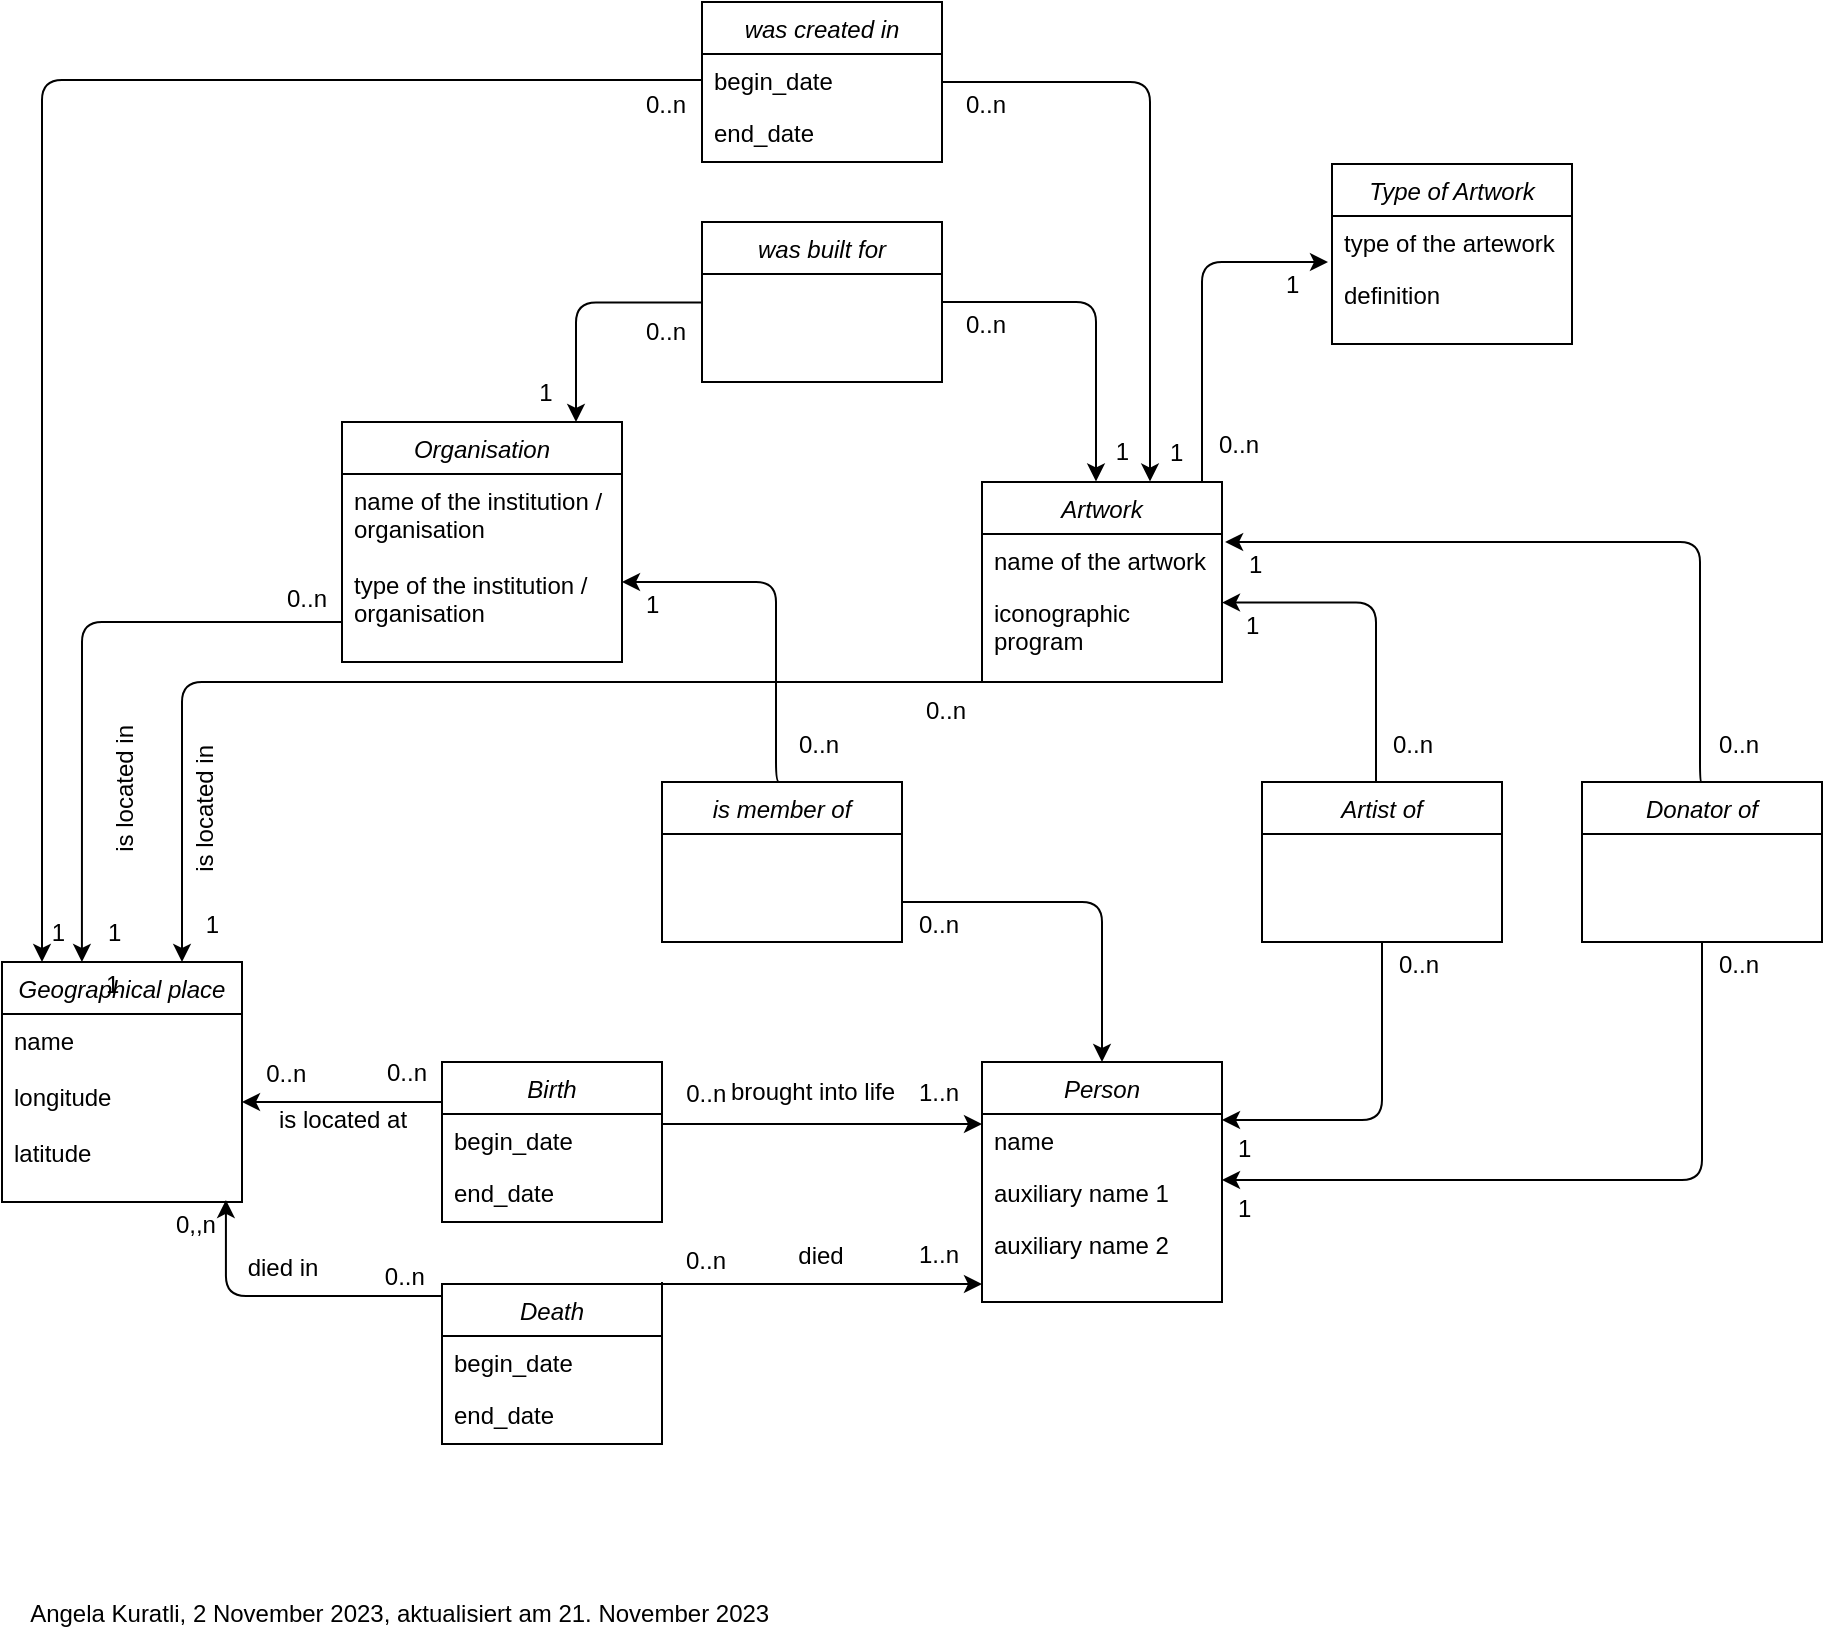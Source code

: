 <mxfile>
    <diagram id="C5RBs43oDa-KdzZeNtuy" name="Page-1">
        <mxGraphModel dx="959" dy="784" grid="1" gridSize="10" guides="1" tooltips="1" connect="1" arrows="1" fold="1" page="1" pageScale="1" pageWidth="1654" pageHeight="1169" math="0" shadow="0">
            <root>
                <mxCell id="WIyWlLk6GJQsqaUBKTNV-0"/>
                <mxCell id="WIyWlLk6GJQsqaUBKTNV-1" parent="WIyWlLk6GJQsqaUBKTNV-0"/>
                <mxCell id="Bw8D9-mf-STMI-rw64IU-5" value="" style="endArrow=classic;shadow=0;strokeWidth=1;rounded=0;endFill=1;edgeStyle=elbowEdgeStyle;elbow=vertical;" parent="WIyWlLk6GJQsqaUBKTNV-1" edge="1">
                    <mxGeometry x="0.5" y="41" relative="1" as="geometry">
                        <mxPoint x="570" y="690" as="sourcePoint"/>
                        <mxPoint x="730" y="691" as="targetPoint"/>
                        <mxPoint x="-40" y="32" as="offset"/>
                        <Array as="points">
                            <mxPoint x="630" y="691"/>
                        </Array>
                    </mxGeometry>
                </mxCell>
                <mxCell id="Bw8D9-mf-STMI-rw64IU-6" value="0..n" style="resizable=0;align=left;verticalAlign=bottom;labelBackgroundColor=none;fontSize=12;" parent="Bw8D9-mf-STMI-rw64IU-5" connectable="0" vertex="1">
                    <mxGeometry x="-1" relative="1" as="geometry">
                        <mxPoint x="10" y="-2" as="offset"/>
                    </mxGeometry>
                </mxCell>
                <mxCell id="Bw8D9-mf-STMI-rw64IU-7" value="1..n" style="resizable=0;align=right;verticalAlign=bottom;labelBackgroundColor=none;fontSize=12;" parent="Bw8D9-mf-STMI-rw64IU-5" connectable="0" vertex="1">
                    <mxGeometry x="1" relative="1" as="geometry">
                        <mxPoint x="-10" y="-6" as="offset"/>
                    </mxGeometry>
                </mxCell>
                <mxCell id="Bw8D9-mf-STMI-rw64IU-8" value="died" style="text;html=1;resizable=0;points=[];;align=center;verticalAlign=middle;labelBackgroundColor=none;rounded=0;shadow=0;strokeWidth=1;fontSize=12;" parent="Bw8D9-mf-STMI-rw64IU-5" vertex="1" connectable="0">
                    <mxGeometry x="0.5" y="49" relative="1" as="geometry">
                        <mxPoint x="-41" y="35" as="offset"/>
                    </mxGeometry>
                </mxCell>
                <mxCell id="zkfFHV4jXpPFQw0GAbJ--0" value="Person" style="swimlane;fontStyle=2;align=center;verticalAlign=top;childLayout=stackLayout;horizontal=1;startSize=26;horizontalStack=0;resizeParent=1;resizeLast=0;collapsible=1;marginBottom=0;rounded=0;shadow=0;strokeWidth=1;" parent="WIyWlLk6GJQsqaUBKTNV-1" vertex="1">
                    <mxGeometry x="730" y="580" width="120" height="120" as="geometry">
                        <mxRectangle x="230" y="140" width="160" height="26" as="alternateBounds"/>
                    </mxGeometry>
                </mxCell>
                <mxCell id="zkfFHV4jXpPFQw0GAbJ--1" value="name" style="text;align=left;verticalAlign=top;spacingLeft=4;spacingRight=4;overflow=hidden;rotatable=0;points=[[0,0.5],[1,0.5]];portConstraint=eastwest;" parent="zkfFHV4jXpPFQw0GAbJ--0" vertex="1">
                    <mxGeometry y="26" width="120" height="26" as="geometry"/>
                </mxCell>
                <mxCell id="zkfFHV4jXpPFQw0GAbJ--2" value="auxiliary name 1" style="text;align=left;verticalAlign=top;spacingLeft=4;spacingRight=4;overflow=hidden;rotatable=0;points=[[0,0.5],[1,0.5]];portConstraint=eastwest;rounded=0;shadow=0;html=0;" parent="zkfFHV4jXpPFQw0GAbJ--0" vertex="1">
                    <mxGeometry y="52" width="120" height="26" as="geometry"/>
                </mxCell>
                <mxCell id="zkfFHV4jXpPFQw0GAbJ--3" value="auxiliary name 2" style="text;align=left;verticalAlign=top;spacingLeft=4;spacingRight=4;overflow=hidden;rotatable=0;points=[[0,0.5],[1,0.5]];portConstraint=eastwest;rounded=0;shadow=0;html=0;" parent="zkfFHV4jXpPFQw0GAbJ--0" vertex="1">
                    <mxGeometry y="78" width="120" height="26" as="geometry"/>
                </mxCell>
                <mxCell id="Bw8D9-mf-STMI-rw64IU-0" value="Birth" style="swimlane;fontStyle=2;align=center;verticalAlign=top;childLayout=stackLayout;horizontal=1;startSize=26;horizontalStack=0;resizeParent=1;resizeLast=0;collapsible=1;marginBottom=0;rounded=0;shadow=0;strokeWidth=1;" parent="WIyWlLk6GJQsqaUBKTNV-1" vertex="1">
                    <mxGeometry x="460" y="580" width="110" height="80" as="geometry">
                        <mxRectangle x="230" y="140" width="160" height="26" as="alternateBounds"/>
                    </mxGeometry>
                </mxCell>
                <mxCell id="Bw8D9-mf-STMI-rw64IU-1" value="begin_date" style="text;align=left;verticalAlign=top;spacingLeft=4;spacingRight=4;overflow=hidden;rotatable=0;points=[[0,0.5],[1,0.5]];portConstraint=eastwest;" parent="Bw8D9-mf-STMI-rw64IU-0" vertex="1">
                    <mxGeometry y="26" width="110" height="26" as="geometry"/>
                </mxCell>
                <mxCell id="Bw8D9-mf-STMI-rw64IU-2" value="end_date" style="text;align=left;verticalAlign=top;spacingLeft=4;spacingRight=4;overflow=hidden;rotatable=0;points=[[0,0.5],[1,0.5]];portConstraint=eastwest;rounded=0;shadow=0;html=0;" parent="Bw8D9-mf-STMI-rw64IU-0" vertex="1">
                    <mxGeometry y="52" width="110" height="26" as="geometry"/>
                </mxCell>
                <mxCell id="Bw8D9-mf-STMI-rw64IU-53" style="edgeStyle=elbowEdgeStyle;rounded=0;orthogonalLoop=1;jettySize=auto;elbow=vertical;html=1;exitX=0;exitY=0.5;exitDx=0;exitDy=0;" parent="Bw8D9-mf-STMI-rw64IU-0" source="Bw8D9-mf-STMI-rw64IU-2" target="Bw8D9-mf-STMI-rw64IU-2" edge="1">
                    <mxGeometry relative="1" as="geometry"/>
                </mxCell>
                <mxCell id="Bw8D9-mf-STMI-rw64IU-9" value="Artwork" style="swimlane;fontStyle=2;align=center;verticalAlign=top;childLayout=stackLayout;horizontal=1;startSize=26;horizontalStack=0;resizeParent=1;resizeLast=0;collapsible=1;marginBottom=0;rounded=0;shadow=0;strokeWidth=1;" parent="WIyWlLk6GJQsqaUBKTNV-1" vertex="1">
                    <mxGeometry x="730" y="290" width="120" height="100" as="geometry">
                        <mxRectangle x="230" y="140" width="160" height="26" as="alternateBounds"/>
                    </mxGeometry>
                </mxCell>
                <mxCell id="Bw8D9-mf-STMI-rw64IU-10" value="name of the artwork" style="text;align=left;verticalAlign=top;spacingLeft=4;spacingRight=4;overflow=hidden;rotatable=0;points=[[0,0.5],[1,0.5]];portConstraint=eastwest;" parent="Bw8D9-mf-STMI-rw64IU-9" vertex="1">
                    <mxGeometry y="26" width="120" height="26" as="geometry"/>
                </mxCell>
                <mxCell id="Bw8D9-mf-STMI-rw64IU-11" value="iconographic&#10;program" style="text;align=left;verticalAlign=top;spacingLeft=4;spacingRight=4;overflow=hidden;rotatable=0;points=[[0,0.5],[1,0.5]];portConstraint=eastwest;rounded=0;shadow=0;html=0;" parent="Bw8D9-mf-STMI-rw64IU-9" vertex="1">
                    <mxGeometry y="52" width="120" height="38" as="geometry"/>
                </mxCell>
                <mxCell id="Bw8D9-mf-STMI-rw64IU-12" value="Geographical place" style="swimlane;fontStyle=2;align=center;verticalAlign=top;childLayout=stackLayout;horizontal=1;startSize=26;horizontalStack=0;resizeParent=1;resizeLast=0;collapsible=1;marginBottom=0;rounded=0;shadow=0;strokeWidth=1;" parent="WIyWlLk6GJQsqaUBKTNV-1" vertex="1">
                    <mxGeometry x="240" y="530" width="120" height="120" as="geometry">
                        <mxRectangle x="230" y="140" width="160" height="26" as="alternateBounds"/>
                    </mxGeometry>
                </mxCell>
                <mxCell id="Bw8D9-mf-STMI-rw64IU-13" value="name&#10;&#10;longitude&#10;&#10;latitude" style="text;align=left;verticalAlign=top;spacingLeft=4;spacingRight=4;overflow=hidden;rotatable=0;points=[[0,0.5],[1,0.5]];portConstraint=eastwest;" parent="Bw8D9-mf-STMI-rw64IU-12" vertex="1">
                    <mxGeometry y="26" width="120" height="94" as="geometry"/>
                </mxCell>
                <mxCell id="Bw8D9-mf-STMI-rw64IU-127" value="&lt;p class=&quot;p1&quot; style=&quot;margin: 0px; font-stretch: normal; line-height: normal;&quot;&gt;&lt;span style=&quot;&quot;&gt;Angela Kuratli, 2 November 2023, aktualisiert am 21. November 2023&amp;nbsp;&lt;/span&gt;&lt;/p&gt;" style="text;html=1;align=center;verticalAlign=middle;resizable=0;points=[];autosize=1;fontStyle=0" parent="WIyWlLk6GJQsqaUBKTNV-1" vertex="1">
                    <mxGeometry x="240" y="840" width="400" height="30" as="geometry"/>
                </mxCell>
                <mxCell id="0" value="Death" style="swimlane;fontStyle=2;align=center;verticalAlign=top;childLayout=stackLayout;horizontal=1;startSize=26;horizontalStack=0;resizeParent=1;resizeLast=0;collapsible=1;marginBottom=0;rounded=0;shadow=0;strokeWidth=1;" parent="WIyWlLk6GJQsqaUBKTNV-1" vertex="1">
                    <mxGeometry x="460" y="691" width="110" height="80" as="geometry">
                        <mxRectangle x="230" y="140" width="160" height="26" as="alternateBounds"/>
                    </mxGeometry>
                </mxCell>
                <mxCell id="1" value="begin_date" style="text;align=left;verticalAlign=top;spacingLeft=4;spacingRight=4;overflow=hidden;rotatable=0;points=[[0,0.5],[1,0.5]];portConstraint=eastwest;" parent="0" vertex="1">
                    <mxGeometry y="26" width="110" height="26" as="geometry"/>
                </mxCell>
                <mxCell id="2" value="end_date" style="text;align=left;verticalAlign=top;spacingLeft=4;spacingRight=4;overflow=hidden;rotatable=0;points=[[0,0.5],[1,0.5]];portConstraint=eastwest;rounded=0;shadow=0;html=0;" parent="0" vertex="1">
                    <mxGeometry y="52" width="110" height="26" as="geometry"/>
                </mxCell>
                <mxCell id="3" style="edgeStyle=elbowEdgeStyle;rounded=0;orthogonalLoop=1;jettySize=auto;elbow=vertical;html=1;exitX=0;exitY=0.5;exitDx=0;exitDy=0;" parent="0" source="2" target="2" edge="1">
                    <mxGeometry relative="1" as="geometry"/>
                </mxCell>
                <mxCell id="14" value="Organisation" style="swimlane;fontStyle=2;align=center;verticalAlign=top;childLayout=stackLayout;horizontal=1;startSize=26;horizontalStack=0;resizeParent=1;resizeLast=0;collapsible=1;marginBottom=0;rounded=0;shadow=0;strokeWidth=1;" parent="WIyWlLk6GJQsqaUBKTNV-1" vertex="1">
                    <mxGeometry x="410" y="260" width="140" height="120" as="geometry">
                        <mxRectangle x="230" y="140" width="160" height="26" as="alternateBounds"/>
                    </mxGeometry>
                </mxCell>
                <mxCell id="45" value="name of the institution /&#10;organisation&#10;&#10;type of the institution / &#10;organisation" style="text;align=left;verticalAlign=top;spacingLeft=4;spacingRight=4;overflow=hidden;rotatable=0;points=[[0,0.5],[1,0.5]];portConstraint=eastwest;rounded=0;shadow=0;html=0;" parent="14" vertex="1">
                    <mxGeometry y="26" width="140" height="94" as="geometry"/>
                </mxCell>
                <mxCell id="48" value="" style="endArrow=none;shadow=0;strokeWidth=1;rounded=1;endFill=0;edgeStyle=elbowEdgeStyle;elbow=vertical;startArrow=classic;startFill=1;exitX=0.933;exitY=1.021;exitDx=0;exitDy=0;exitPerimeter=0;" parent="WIyWlLk6GJQsqaUBKTNV-1" edge="1" target="0">
                    <mxGeometry x="0.5" y="41" relative="1" as="geometry">
                        <mxPoint x="351.96" y="648.974" as="sourcePoint"/>
                        <mxPoint x="460" y="718" as="targetPoint"/>
                        <mxPoint x="-40" y="32" as="offset"/>
                        <Array as="points">
                            <mxPoint x="330" y="697"/>
                            <mxPoint x="310" y="727"/>
                        </Array>
                    </mxGeometry>
                </mxCell>
                <mxCell id="49" value="0,,n" style="resizable=0;align=left;verticalAlign=bottom;labelBackgroundColor=none;fontSize=12;" parent="48" connectable="0" vertex="1">
                    <mxGeometry x="-1" relative="1" as="geometry">
                        <mxPoint x="-27" y="21" as="offset"/>
                    </mxGeometry>
                </mxCell>
                <mxCell id="50" value="0..n" style="resizable=0;align=right;verticalAlign=bottom;labelBackgroundColor=none;fontSize=12;" parent="48" connectable="0" vertex="1">
                    <mxGeometry x="1" relative="1" as="geometry">
                        <mxPoint x="-7" y="-1" as="offset"/>
                    </mxGeometry>
                </mxCell>
                <mxCell id="51" value="died in" style="text;html=1;resizable=0;points=[];;align=center;verticalAlign=middle;labelBackgroundColor=none;rounded=0;shadow=0;strokeWidth=1;fontSize=12;" parent="48" vertex="1" connectable="0">
                    <mxGeometry x="0.5" y="49" relative="1" as="geometry">
                        <mxPoint x="-41" y="35" as="offset"/>
                    </mxGeometry>
                </mxCell>
                <mxCell id="52" value="Artist of" style="swimlane;fontStyle=2;align=center;verticalAlign=top;childLayout=stackLayout;horizontal=1;startSize=26;horizontalStack=0;resizeParent=1;resizeLast=0;collapsible=1;marginBottom=0;rounded=0;shadow=0;strokeWidth=1;" parent="WIyWlLk6GJQsqaUBKTNV-1" vertex="1">
                    <mxGeometry x="870" y="440" width="120" height="80" as="geometry">
                        <mxRectangle x="230" y="140" width="160" height="26" as="alternateBounds"/>
                    </mxGeometry>
                </mxCell>
                <mxCell id="55" value="Donator of" style="swimlane;fontStyle=2;align=center;verticalAlign=top;childLayout=stackLayout;horizontal=1;startSize=26;horizontalStack=0;resizeParent=1;resizeLast=0;collapsible=1;marginBottom=0;rounded=0;shadow=0;strokeWidth=1;" parent="WIyWlLk6GJQsqaUBKTNV-1" vertex="1">
                    <mxGeometry x="1030" y="440" width="120" height="80" as="geometry">
                        <mxRectangle x="230" y="140" width="160" height="26" as="alternateBounds"/>
                    </mxGeometry>
                </mxCell>
                <mxCell id="58" value="was created in" style="swimlane;fontStyle=2;align=center;verticalAlign=top;childLayout=stackLayout;horizontal=1;startSize=26;horizontalStack=0;resizeParent=1;resizeLast=0;collapsible=1;marginBottom=0;rounded=0;shadow=0;strokeWidth=1;" parent="WIyWlLk6GJQsqaUBKTNV-1" vertex="1">
                    <mxGeometry x="590" y="50" width="120" height="80" as="geometry">
                        <mxRectangle x="230" y="140" width="160" height="26" as="alternateBounds"/>
                    </mxGeometry>
                </mxCell>
                <mxCell id="59" value="begin_date" style="text;align=left;verticalAlign=top;spacingLeft=4;spacingRight=4;overflow=hidden;rotatable=0;points=[[0,0.5],[1,0.5]];portConstraint=eastwest;" parent="58" vertex="1">
                    <mxGeometry y="26" width="120" height="26" as="geometry"/>
                </mxCell>
                <mxCell id="60" value="end_date" style="text;align=left;verticalAlign=top;spacingLeft=4;spacingRight=4;overflow=hidden;rotatable=0;points=[[0,0.5],[1,0.5]];portConstraint=eastwest;rounded=0;shadow=0;html=0;" parent="58" vertex="1">
                    <mxGeometry y="52" width="120" height="26" as="geometry"/>
                </mxCell>
                <mxCell id="63" value="" style="endArrow=none;shadow=0;strokeWidth=1;rounded=1;endFill=0;edgeStyle=elbowEdgeStyle;elbow=vertical;startArrow=classic;startFill=1;" parent="WIyWlLk6GJQsqaUBKTNV-1" edge="1">
                    <mxGeometry x="0.5" y="41" relative="1" as="geometry">
                        <mxPoint x="850" y="639" as="sourcePoint"/>
                        <mxPoint x="1090" y="520" as="targetPoint"/>
                        <mxPoint x="-40" y="32" as="offset"/>
                        <Array as="points">
                            <mxPoint x="1099" y="639"/>
                            <mxPoint x="1089.16" y="584.02"/>
                            <mxPoint x="1099.16" y="594.02"/>
                            <mxPoint x="1164.16" y="594.02"/>
                        </Array>
                    </mxGeometry>
                </mxCell>
                <mxCell id="64" value="1" style="resizable=0;align=left;verticalAlign=bottom;labelBackgroundColor=none;fontSize=12;rotation=0;" parent="63" connectable="0" vertex="1">
                    <mxGeometry x="-1" relative="1" as="geometry">
                        <mxPoint x="6" y="23" as="offset"/>
                    </mxGeometry>
                </mxCell>
                <mxCell id="65" value="0..n" style="resizable=0;align=right;verticalAlign=bottom;labelBackgroundColor=none;fontSize=12;rotation=0;" parent="63" connectable="0" vertex="1">
                    <mxGeometry x="1" relative="1" as="geometry">
                        <mxPoint x="30" y="20" as="offset"/>
                    </mxGeometry>
                </mxCell>
                <mxCell id="76" value="" style="endArrow=none;shadow=0;strokeWidth=1;rounded=1;endFill=0;edgeStyle=elbowEdgeStyle;entryX=0.5;entryY=0;entryDx=0;entryDy=0;exitX=1.025;exitY=0.165;exitDx=0;exitDy=0;exitPerimeter=0;startArrow=classic;startFill=1;" parent="WIyWlLk6GJQsqaUBKTNV-1" edge="1">
                    <mxGeometry x="0.5" y="41" relative="1" as="geometry">
                        <mxPoint x="850" y="350.29" as="sourcePoint"/>
                        <mxPoint x="927" y="440" as="targetPoint"/>
                        <mxPoint x="-40" y="32" as="offset"/>
                        <Array as="points">
                            <mxPoint x="927" y="400"/>
                            <mxPoint x="877" y="370"/>
                            <mxPoint x="927" y="380"/>
                        </Array>
                    </mxGeometry>
                </mxCell>
                <mxCell id="77" value="1" style="resizable=0;align=left;verticalAlign=bottom;labelBackgroundColor=none;fontSize=12;rotation=0;" parent="76" connectable="0" vertex="1">
                    <mxGeometry x="-1" relative="1" as="geometry">
                        <mxPoint x="10" y="20" as="offset"/>
                    </mxGeometry>
                </mxCell>
                <mxCell id="78" value="0..n" style="resizable=0;align=right;verticalAlign=bottom;labelBackgroundColor=none;fontSize=12;rotation=0;" parent="76" connectable="0" vertex="1">
                    <mxGeometry x="1" relative="1" as="geometry">
                        <mxPoint x="30" y="-10" as="offset"/>
                    </mxGeometry>
                </mxCell>
                <mxCell id="79" value="" style="endArrow=none;shadow=0;strokeWidth=1;rounded=1;endFill=0;edgeStyle=elbowEdgeStyle;elbow=vertical;startArrow=classic;startFill=1;" parent="WIyWlLk6GJQsqaUBKTNV-1" edge="1">
                    <mxGeometry x="0.5" y="41" relative="1" as="geometry">
                        <mxPoint x="850" y="609" as="sourcePoint"/>
                        <mxPoint x="930" y="520" as="targetPoint"/>
                        <mxPoint x="-40" y="32" as="offset"/>
                        <Array as="points">
                            <mxPoint x="939" y="609"/>
                            <mxPoint x="929.16" y="554.02"/>
                            <mxPoint x="939.16" y="564.02"/>
                            <mxPoint x="1004.16" y="564.02"/>
                        </Array>
                    </mxGeometry>
                </mxCell>
                <mxCell id="80" value="1" style="resizable=0;align=left;verticalAlign=bottom;labelBackgroundColor=none;fontSize=12;rotation=0;" parent="79" connectable="0" vertex="1">
                    <mxGeometry x="-1" relative="1" as="geometry">
                        <mxPoint x="6" y="23" as="offset"/>
                    </mxGeometry>
                </mxCell>
                <mxCell id="81" value="0..n" style="resizable=0;align=right;verticalAlign=bottom;labelBackgroundColor=none;fontSize=12;rotation=0;" parent="79" connectable="0" vertex="1">
                    <mxGeometry x="1" relative="1" as="geometry">
                        <mxPoint x="30" y="20" as="offset"/>
                    </mxGeometry>
                </mxCell>
                <mxCell id="82" value="" style="endArrow=none;shadow=0;strokeWidth=1;rounded=1;endFill=0;edgeStyle=elbowEdgeStyle;entryX=0.5;entryY=0;entryDx=0;entryDy=0;startArrow=classic;startFill=1;exitX=1.013;exitY=0.154;exitDx=0;exitDy=0;exitPerimeter=0;" parent="WIyWlLk6GJQsqaUBKTNV-1" source="Bw8D9-mf-STMI-rw64IU-10" target="55" edge="1">
                    <mxGeometry x="0.5" y="41" relative="1" as="geometry">
                        <mxPoint x="1012" y="320" as="sourcePoint"/>
                        <mxPoint x="1089" y="409.71" as="targetPoint"/>
                        <mxPoint x="-40" y="32" as="offset"/>
                        <Array as="points">
                            <mxPoint x="1089" y="369.71"/>
                            <mxPoint x="1039" y="339.71"/>
                            <mxPoint x="1089" y="349.71"/>
                        </Array>
                    </mxGeometry>
                </mxCell>
                <mxCell id="83" value="1" style="resizable=0;align=left;verticalAlign=bottom;labelBackgroundColor=none;fontSize=12;rotation=0;" parent="82" connectable="0" vertex="1">
                    <mxGeometry x="-1" relative="1" as="geometry">
                        <mxPoint x="10" y="20" as="offset"/>
                    </mxGeometry>
                </mxCell>
                <mxCell id="84" value="0..n" style="resizable=0;align=right;verticalAlign=bottom;labelBackgroundColor=none;fontSize=12;rotation=0;" parent="82" connectable="0" vertex="1">
                    <mxGeometry x="1" relative="1" as="geometry">
                        <mxPoint x="30" y="-10" as="offset"/>
                    </mxGeometry>
                </mxCell>
                <mxCell id="88" value="is member of" style="swimlane;fontStyle=2;align=center;verticalAlign=top;childLayout=stackLayout;horizontal=1;startSize=26;horizontalStack=0;resizeParent=1;resizeLast=0;collapsible=1;marginBottom=0;rounded=0;shadow=0;strokeWidth=1;" parent="WIyWlLk6GJQsqaUBKTNV-1" vertex="1">
                    <mxGeometry x="570" y="440" width="120" height="80" as="geometry">
                        <mxRectangle x="230" y="140" width="160" height="26" as="alternateBounds"/>
                    </mxGeometry>
                </mxCell>
                <mxCell id="90" value="was built for" style="swimlane;fontStyle=2;align=center;verticalAlign=top;childLayout=stackLayout;horizontal=1;startSize=26;horizontalStack=0;resizeParent=1;resizeLast=0;collapsible=1;marginBottom=0;rounded=0;shadow=0;strokeWidth=1;" parent="WIyWlLk6GJQsqaUBKTNV-1" vertex="1">
                    <mxGeometry x="590" y="160" width="120" height="80" as="geometry">
                        <mxRectangle x="230" y="140" width="160" height="26" as="alternateBounds"/>
                    </mxGeometry>
                </mxCell>
                <mxCell id="91" value="" style="endArrow=none;shadow=0;strokeWidth=1;rounded=1;endFill=0;edgeStyle=orthogonalEdgeStyle;elbow=vertical;exitX=0.5;exitY=0;exitDx=0;exitDy=0;startArrow=classic;startFill=1;" parent="WIyWlLk6GJQsqaUBKTNV-1" source="zkfFHV4jXpPFQw0GAbJ--0" edge="1">
                    <mxGeometry x="0.5" y="41" relative="1" as="geometry">
                        <mxPoint x="785" y="570" as="sourcePoint"/>
                        <mxPoint x="690" y="500" as="targetPoint"/>
                        <mxPoint x="-40" y="32" as="offset"/>
                        <Array as="points">
                            <mxPoint x="790" y="500"/>
                        </Array>
                    </mxGeometry>
                </mxCell>
                <mxCell id="93" value="0..n" style="resizable=0;align=right;verticalAlign=bottom;labelBackgroundColor=none;fontSize=12;rotation=0;" parent="91" connectable="0" vertex="1">
                    <mxGeometry x="1" relative="1" as="geometry">
                        <mxPoint x="30" y="20" as="offset"/>
                    </mxGeometry>
                </mxCell>
                <mxCell id="98" value="" style="endArrow=none;shadow=0;strokeWidth=1;rounded=1;endFill=0;edgeStyle=elbowEdgeStyle;exitX=1.025;exitY=0.165;exitDx=0;exitDy=0;exitPerimeter=0;startArrow=classic;startFill=1;entryX=0.5;entryY=0;entryDx=0;entryDy=0;" parent="WIyWlLk6GJQsqaUBKTNV-1" target="88" edge="1">
                    <mxGeometry x="0.5" y="41" relative="1" as="geometry">
                        <mxPoint x="550" y="340.0" as="sourcePoint"/>
                        <mxPoint x="627" y="420" as="targetPoint"/>
                        <mxPoint x="-40" y="32" as="offset"/>
                        <Array as="points">
                            <mxPoint x="627" y="389.71"/>
                            <mxPoint x="577" y="359.71"/>
                            <mxPoint x="627" y="369.71"/>
                        </Array>
                    </mxGeometry>
                </mxCell>
                <mxCell id="99" value="1" style="resizable=0;align=left;verticalAlign=bottom;labelBackgroundColor=none;fontSize=12;rotation=0;" parent="98" connectable="0" vertex="1">
                    <mxGeometry x="-1" relative="1" as="geometry">
                        <mxPoint x="10" y="20" as="offset"/>
                    </mxGeometry>
                </mxCell>
                <mxCell id="100" value="0..n" style="resizable=0;align=right;verticalAlign=bottom;labelBackgroundColor=none;fontSize=12;rotation=0;" parent="98" connectable="0" vertex="1">
                    <mxGeometry x="1" relative="1" as="geometry">
                        <mxPoint x="30" y="-10" as="offset"/>
                    </mxGeometry>
                </mxCell>
                <mxCell id="102" value="" style="endArrow=none;shadow=0;strokeWidth=1;rounded=0;endFill=0;elbow=vertical;startArrow=classic;startFill=1;entryX=0;entryY=0.25;entryDx=0;entryDy=0;" parent="WIyWlLk6GJQsqaUBKTNV-1" target="Bw8D9-mf-STMI-rw64IU-0" edge="1">
                    <mxGeometry x="0.5" y="41" relative="1" as="geometry">
                        <mxPoint x="360" y="600" as="sourcePoint"/>
                        <mxPoint x="450" y="600" as="targetPoint"/>
                        <mxPoint x="-40" y="32" as="offset"/>
                    </mxGeometry>
                </mxCell>
                <mxCell id="103" value="0..n" style="resizable=0;align=left;verticalAlign=bottom;labelBackgroundColor=none;fontSize=12;" parent="102" connectable="0" vertex="1">
                    <mxGeometry x="-1" relative="1" as="geometry">
                        <mxPoint x="10.14" y="-5.33" as="offset"/>
                    </mxGeometry>
                </mxCell>
                <mxCell id="104" value="0..n" style="resizable=0;align=right;verticalAlign=bottom;labelBackgroundColor=none;fontSize=12;" parent="102" connectable="0" vertex="1">
                    <mxGeometry x="1" relative="1" as="geometry">
                        <mxPoint x="-6" y="-6" as="offset"/>
                    </mxGeometry>
                </mxCell>
                <mxCell id="106" value="" style="endArrow=none;shadow=0;strokeWidth=1;rounded=1;endFill=0;edgeStyle=orthogonalEdgeStyle;startArrow=classic;startFill=1;exitX=0.333;exitY=0;exitDx=0;exitDy=0;exitPerimeter=0;" parent="WIyWlLk6GJQsqaUBKTNV-1" source="Bw8D9-mf-STMI-rw64IU-12" edge="1">
                    <mxGeometry x="0.5" y="41" relative="1" as="geometry">
                        <mxPoint x="280" y="450" as="sourcePoint"/>
                        <mxPoint x="410" y="360" as="targetPoint"/>
                        <mxPoint x="-40" y="32" as="offset"/>
                        <Array as="points">
                            <mxPoint x="280" y="360"/>
                        </Array>
                    </mxGeometry>
                </mxCell>
                <mxCell id="107" value="1" style="resizable=0;align=left;verticalAlign=bottom;labelBackgroundColor=none;fontSize=12;rotation=0;" parent="106" connectable="0" vertex="1">
                    <mxGeometry x="-1" relative="1" as="geometry">
                        <mxPoint x="10" y="20" as="offset"/>
                    </mxGeometry>
                </mxCell>
                <mxCell id="108" value="is located in" style="resizable=0;align=right;verticalAlign=bottom;labelBackgroundColor=none;fontSize=12;rotation=-90;" parent="106" connectable="0" vertex="1">
                    <mxGeometry x="1" relative="1" as="geometry">
                        <mxPoint x="-60" y="60" as="offset"/>
                    </mxGeometry>
                </mxCell>
                <mxCell id="109" value="0..n" style="resizable=0;align=right;verticalAlign=bottom;labelBackgroundColor=none;fontSize=12;rotation=0;" parent="WIyWlLk6GJQsqaUBKTNV-1" connectable="0" vertex="1">
                    <mxGeometry x="404.0" y="357" as="geometry"/>
                </mxCell>
                <mxCell id="110" value="is located at" style="text;html=1;resizable=0;points=[];;align=center;verticalAlign=middle;labelBackgroundColor=none;rounded=0;shadow=0;strokeWidth=1;fontSize=12;" parent="WIyWlLk6GJQsqaUBKTNV-1" vertex="1" connectable="0">
                    <mxGeometry x="419.997" y="731" as="geometry">
                        <mxPoint x="-10" y="-122" as="offset"/>
                    </mxGeometry>
                </mxCell>
                <mxCell id="111" value="brought into life" style="text;html=1;resizable=0;points=[];;align=center;verticalAlign=middle;labelBackgroundColor=none;rounded=0;shadow=0;strokeWidth=1;fontSize=12;" parent="WIyWlLk6GJQsqaUBKTNV-1" vertex="1" connectable="0">
                    <mxGeometry x="648.997" y="674" as="geometry">
                        <mxPoint x="-4" y="-79" as="offset"/>
                    </mxGeometry>
                </mxCell>
                <mxCell id="112" value="1" style="resizable=0;align=left;verticalAlign=bottom;labelBackgroundColor=none;fontSize=12;" parent="WIyWlLk6GJQsqaUBKTNV-1" connectable="0" vertex="1">
                    <mxGeometry x="291" y="524" as="geometry"/>
                </mxCell>
                <mxCell id="116" value="" style="endArrow=classic;shadow=0;strokeWidth=1;rounded=1;endFill=1;edgeStyle=elbowEdgeStyle;entryX=0.5;entryY=0;entryDx=0;entryDy=0;exitX=1.025;exitY=0.165;exitDx=0;exitDy=0;exitPerimeter=0;startArrow=none;startFill=0;" parent="WIyWlLk6GJQsqaUBKTNV-1" edge="1">
                    <mxGeometry x="0.5" y="41" relative="1" as="geometry">
                        <mxPoint x="710" y="200.0" as="sourcePoint"/>
                        <mxPoint x="787" y="289.71" as="targetPoint"/>
                        <mxPoint x="-40" y="32" as="offset"/>
                        <Array as="points">
                            <mxPoint x="787" y="249.71"/>
                            <mxPoint x="737" y="219.71"/>
                            <mxPoint x="787" y="229.71"/>
                        </Array>
                    </mxGeometry>
                </mxCell>
                <mxCell id="117" value="0..n" style="resizable=0;align=left;verticalAlign=bottom;labelBackgroundColor=none;fontSize=12;rotation=0;" parent="116" connectable="0" vertex="1">
                    <mxGeometry x="-1" relative="1" as="geometry">
                        <mxPoint x="10" y="20" as="offset"/>
                    </mxGeometry>
                </mxCell>
                <mxCell id="118" value="1" style="resizable=0;align=right;verticalAlign=bottom;labelBackgroundColor=none;fontSize=12;rotation=0;" parent="116" connectable="0" vertex="1">
                    <mxGeometry x="1" relative="1" as="geometry">
                        <mxPoint x="18" y="-6" as="offset"/>
                    </mxGeometry>
                </mxCell>
                <mxCell id="119" value="" style="endArrow=classic;shadow=0;strokeWidth=1;rounded=1;endFill=1;edgeStyle=elbowEdgeStyle;startArrow=none;startFill=0;entryX=0.836;entryY=0;entryDx=0;entryDy=0;entryPerimeter=0;" parent="WIyWlLk6GJQsqaUBKTNV-1" target="14" edge="1">
                    <mxGeometry x="0.5" y="41" relative="1" as="geometry">
                        <mxPoint x="590" y="200.29" as="sourcePoint"/>
                        <mxPoint x="527" y="270" as="targetPoint"/>
                        <mxPoint x="-40" y="32" as="offset"/>
                        <Array as="points">
                            <mxPoint x="527" y="250.0"/>
                            <mxPoint x="477" y="220"/>
                            <mxPoint x="527" y="230"/>
                        </Array>
                    </mxGeometry>
                </mxCell>
                <mxCell id="120" value="0..n" style="resizable=0;align=left;verticalAlign=bottom;labelBackgroundColor=none;fontSize=12;rotation=0;" parent="119" connectable="0" vertex="1">
                    <mxGeometry x="-1" relative="1" as="geometry">
                        <mxPoint x="-30" y="23" as="offset"/>
                    </mxGeometry>
                </mxCell>
                <mxCell id="121" value="1" style="resizable=0;align=right;verticalAlign=bottom;labelBackgroundColor=none;fontSize=12;rotation=0;" parent="119" connectable="0" vertex="1">
                    <mxGeometry x="1" relative="1" as="geometry">
                        <mxPoint x="-10" y="-6" as="offset"/>
                    </mxGeometry>
                </mxCell>
                <mxCell id="122" value="" style="endArrow=classic;shadow=0;strokeWidth=1;rounded=1;endFill=1;edgeStyle=elbowEdgeStyle;startArrow=none;startFill=0;entryX=0.836;entryY=-0.002;entryDx=0;entryDy=0;entryPerimeter=0;" parent="WIyWlLk6GJQsqaUBKTNV-1" edge="1">
                    <mxGeometry x="0.5" y="41" relative="1" as="geometry">
                        <mxPoint x="710" y="90" as="sourcePoint"/>
                        <mxPoint x="814.32" y="289.8" as="targetPoint"/>
                        <mxPoint x="-40" y="32" as="offset"/>
                        <Array as="points">
                            <mxPoint x="814" y="90"/>
                            <mxPoint x="721" y="109.71"/>
                            <mxPoint x="771" y="119.71"/>
                        </Array>
                    </mxGeometry>
                </mxCell>
                <mxCell id="123" value="0..n" style="resizable=0;align=left;verticalAlign=bottom;labelBackgroundColor=none;fontSize=12;rotation=0;" parent="122" connectable="0" vertex="1">
                    <mxGeometry x="-1" relative="1" as="geometry">
                        <mxPoint x="10" y="20" as="offset"/>
                    </mxGeometry>
                </mxCell>
                <mxCell id="124" value="1" style="resizable=0;align=right;verticalAlign=bottom;labelBackgroundColor=none;fontSize=12;rotation=0;" parent="122" connectable="0" vertex="1">
                    <mxGeometry x="1" relative="1" as="geometry">
                        <mxPoint x="18" y="-6" as="offset"/>
                    </mxGeometry>
                </mxCell>
                <mxCell id="128" value="" style="endArrow=classic;shadow=0;strokeWidth=1;rounded=1;endFill=1;edgeStyle=elbowEdgeStyle;exitX=0;exitY=0.5;exitDx=0;exitDy=0;startArrow=none;startFill=0;entryX=0.167;entryY=0;entryDx=0;entryDy=0;entryPerimeter=0;" parent="WIyWlLk6GJQsqaUBKTNV-1" source="59" target="Bw8D9-mf-STMI-rw64IU-12" edge="1">
                    <mxGeometry x="0.5" y="41" relative="1" as="geometry">
                        <mxPoint x="360" y="80" as="sourcePoint"/>
                        <mxPoint x="270" y="500" as="targetPoint"/>
                        <mxPoint x="-40" y="32" as="offset"/>
                        <Array as="points">
                            <mxPoint x="260" y="180"/>
                            <mxPoint x="387" y="99.71"/>
                            <mxPoint x="437" y="109.71"/>
                        </Array>
                    </mxGeometry>
                </mxCell>
                <mxCell id="130" value="1" style="resizable=0;align=right;verticalAlign=bottom;labelBackgroundColor=none;fontSize=12;rotation=0;" parent="128" connectable="0" vertex="1">
                    <mxGeometry x="1" relative="1" as="geometry">
                        <mxPoint x="13" y="-6" as="offset"/>
                    </mxGeometry>
                </mxCell>
                <mxCell id="131" value="0..n" style="resizable=0;align=left;verticalAlign=bottom;labelBackgroundColor=none;fontSize=12;rotation=0;" parent="WIyWlLk6GJQsqaUBKTNV-1" connectable="0" vertex="1">
                    <mxGeometry x="560" y="110" as="geometry"/>
                </mxCell>
                <mxCell id="134" value="" style="endArrow=classic;shadow=0;strokeWidth=1;rounded=0;endFill=1;edgeStyle=elbowEdgeStyle;elbow=vertical;" parent="WIyWlLk6GJQsqaUBKTNV-1" edge="1">
                    <mxGeometry x="0.5" y="41" relative="1" as="geometry">
                        <mxPoint x="570" y="610" as="sourcePoint"/>
                        <mxPoint x="730" y="611" as="targetPoint"/>
                        <mxPoint x="-40" y="32" as="offset"/>
                        <Array as="points">
                            <mxPoint x="630" y="611"/>
                        </Array>
                    </mxGeometry>
                </mxCell>
                <mxCell id="135" value="0..n" style="resizable=0;align=left;verticalAlign=bottom;labelBackgroundColor=none;fontSize=12;" parent="134" connectable="0" vertex="1">
                    <mxGeometry x="-1" relative="1" as="geometry">
                        <mxPoint x="10.14" y="-5.33" as="offset"/>
                    </mxGeometry>
                </mxCell>
                <mxCell id="136" value="1..n" style="resizable=0;align=right;verticalAlign=bottom;labelBackgroundColor=none;fontSize=12;" parent="134" connectable="0" vertex="1">
                    <mxGeometry x="1" relative="1" as="geometry">
                        <mxPoint x="-10" y="-7" as="offset"/>
                    </mxGeometry>
                </mxCell>
                <mxCell id="137" value="Type of Artwork" style="swimlane;fontStyle=2;align=center;verticalAlign=top;childLayout=stackLayout;horizontal=1;startSize=26;horizontalStack=0;resizeParent=1;resizeLast=0;collapsible=1;marginBottom=0;rounded=0;shadow=0;strokeWidth=1;" vertex="1" parent="WIyWlLk6GJQsqaUBKTNV-1">
                    <mxGeometry x="905" y="131" width="120" height="90" as="geometry">
                        <mxRectangle x="230" y="140" width="160" height="26" as="alternateBounds"/>
                    </mxGeometry>
                </mxCell>
                <mxCell id="138" value="type of the artework" style="text;align=left;verticalAlign=top;spacingLeft=4;spacingRight=4;overflow=hidden;rotatable=0;points=[[0,0.5],[1,0.5]];portConstraint=eastwest;" vertex="1" parent="137">
                    <mxGeometry y="26" width="120" height="26" as="geometry"/>
                </mxCell>
                <mxCell id="139" value="definition" style="text;align=left;verticalAlign=top;spacingLeft=4;spacingRight=4;overflow=hidden;rotatable=0;points=[[0,0.5],[1,0.5]];portConstraint=eastwest;rounded=0;shadow=0;html=0;" vertex="1" parent="137">
                    <mxGeometry y="52" width="120" height="26" as="geometry"/>
                </mxCell>
                <mxCell id="141" value="" style="endArrow=classic;shadow=0;strokeWidth=1;rounded=1;endFill=1;edgeStyle=elbowEdgeStyle;startArrow=none;startFill=0;entryX=0.75;entryY=0;entryDx=0;entryDy=0;" edge="1" parent="WIyWlLk6GJQsqaUBKTNV-1" target="Bw8D9-mf-STMI-rw64IU-12">
                    <mxGeometry x="0.5" y="41" relative="1" as="geometry">
                        <mxPoint x="730" y="390" as="sourcePoint"/>
                        <mxPoint x="330.04" y="499.86" as="targetPoint"/>
                        <mxPoint x="-40" y="32" as="offset"/>
                        <Array as="points">
                            <mxPoint x="330" y="449.86"/>
                            <mxPoint x="280" y="419.86"/>
                            <mxPoint x="330" y="429.86"/>
                        </Array>
                    </mxGeometry>
                </mxCell>
                <mxCell id="142" value="0..n" style="resizable=0;align=left;verticalAlign=bottom;labelBackgroundColor=none;fontSize=12;rotation=0;" connectable="0" vertex="1" parent="141">
                    <mxGeometry x="-1" relative="1" as="geometry">
                        <mxPoint x="-30" y="23" as="offset"/>
                    </mxGeometry>
                </mxCell>
                <mxCell id="143" value="1" style="resizable=0;align=right;verticalAlign=bottom;labelBackgroundColor=none;fontSize=12;rotation=0;" connectable="0" vertex="1" parent="141">
                    <mxGeometry x="1" relative="1" as="geometry">
                        <mxPoint x="20" y="-10" as="offset"/>
                    </mxGeometry>
                </mxCell>
                <mxCell id="144" value="is located in" style="resizable=0;align=right;verticalAlign=bottom;labelBackgroundColor=none;fontSize=12;rotation=-90;" connectable="0" vertex="1" parent="WIyWlLk6GJQsqaUBKTNV-1">
                    <mxGeometry x="310.0" y="410" as="geometry"/>
                </mxCell>
                <mxCell id="145" value="" style="endArrow=none;shadow=0;strokeWidth=1;rounded=1;endFill=0;edgeStyle=elbowEdgeStyle;startArrow=classic;startFill=1;" edge="1" parent="WIyWlLk6GJQsqaUBKTNV-1">
                    <mxGeometry x="0.5" y="41" relative="1" as="geometry">
                        <mxPoint x="903" y="180" as="sourcePoint"/>
                        <mxPoint x="840" y="290" as="targetPoint"/>
                        <mxPoint x="-40" y="32" as="offset"/>
                        <Array as="points">
                            <mxPoint x="840" y="239.71"/>
                            <mxPoint x="790" y="209.71"/>
                            <mxPoint x="840" y="219.71"/>
                        </Array>
                    </mxGeometry>
                </mxCell>
                <mxCell id="146" value="1" style="resizable=0;align=left;verticalAlign=bottom;labelBackgroundColor=none;fontSize=12;rotation=0;" connectable="0" vertex="1" parent="145">
                    <mxGeometry x="-1" relative="1" as="geometry">
                        <mxPoint x="-23" y="20" as="offset"/>
                    </mxGeometry>
                </mxCell>
                <mxCell id="147" value="0..n" style="resizable=0;align=right;verticalAlign=bottom;labelBackgroundColor=none;fontSize=12;rotation=0;" connectable="0" vertex="1" parent="145">
                    <mxGeometry x="1" relative="1" as="geometry">
                        <mxPoint x="30" y="-10" as="offset"/>
                    </mxGeometry>
                </mxCell>
            </root>
        </mxGraphModel>
    </diagram>
</mxfile>